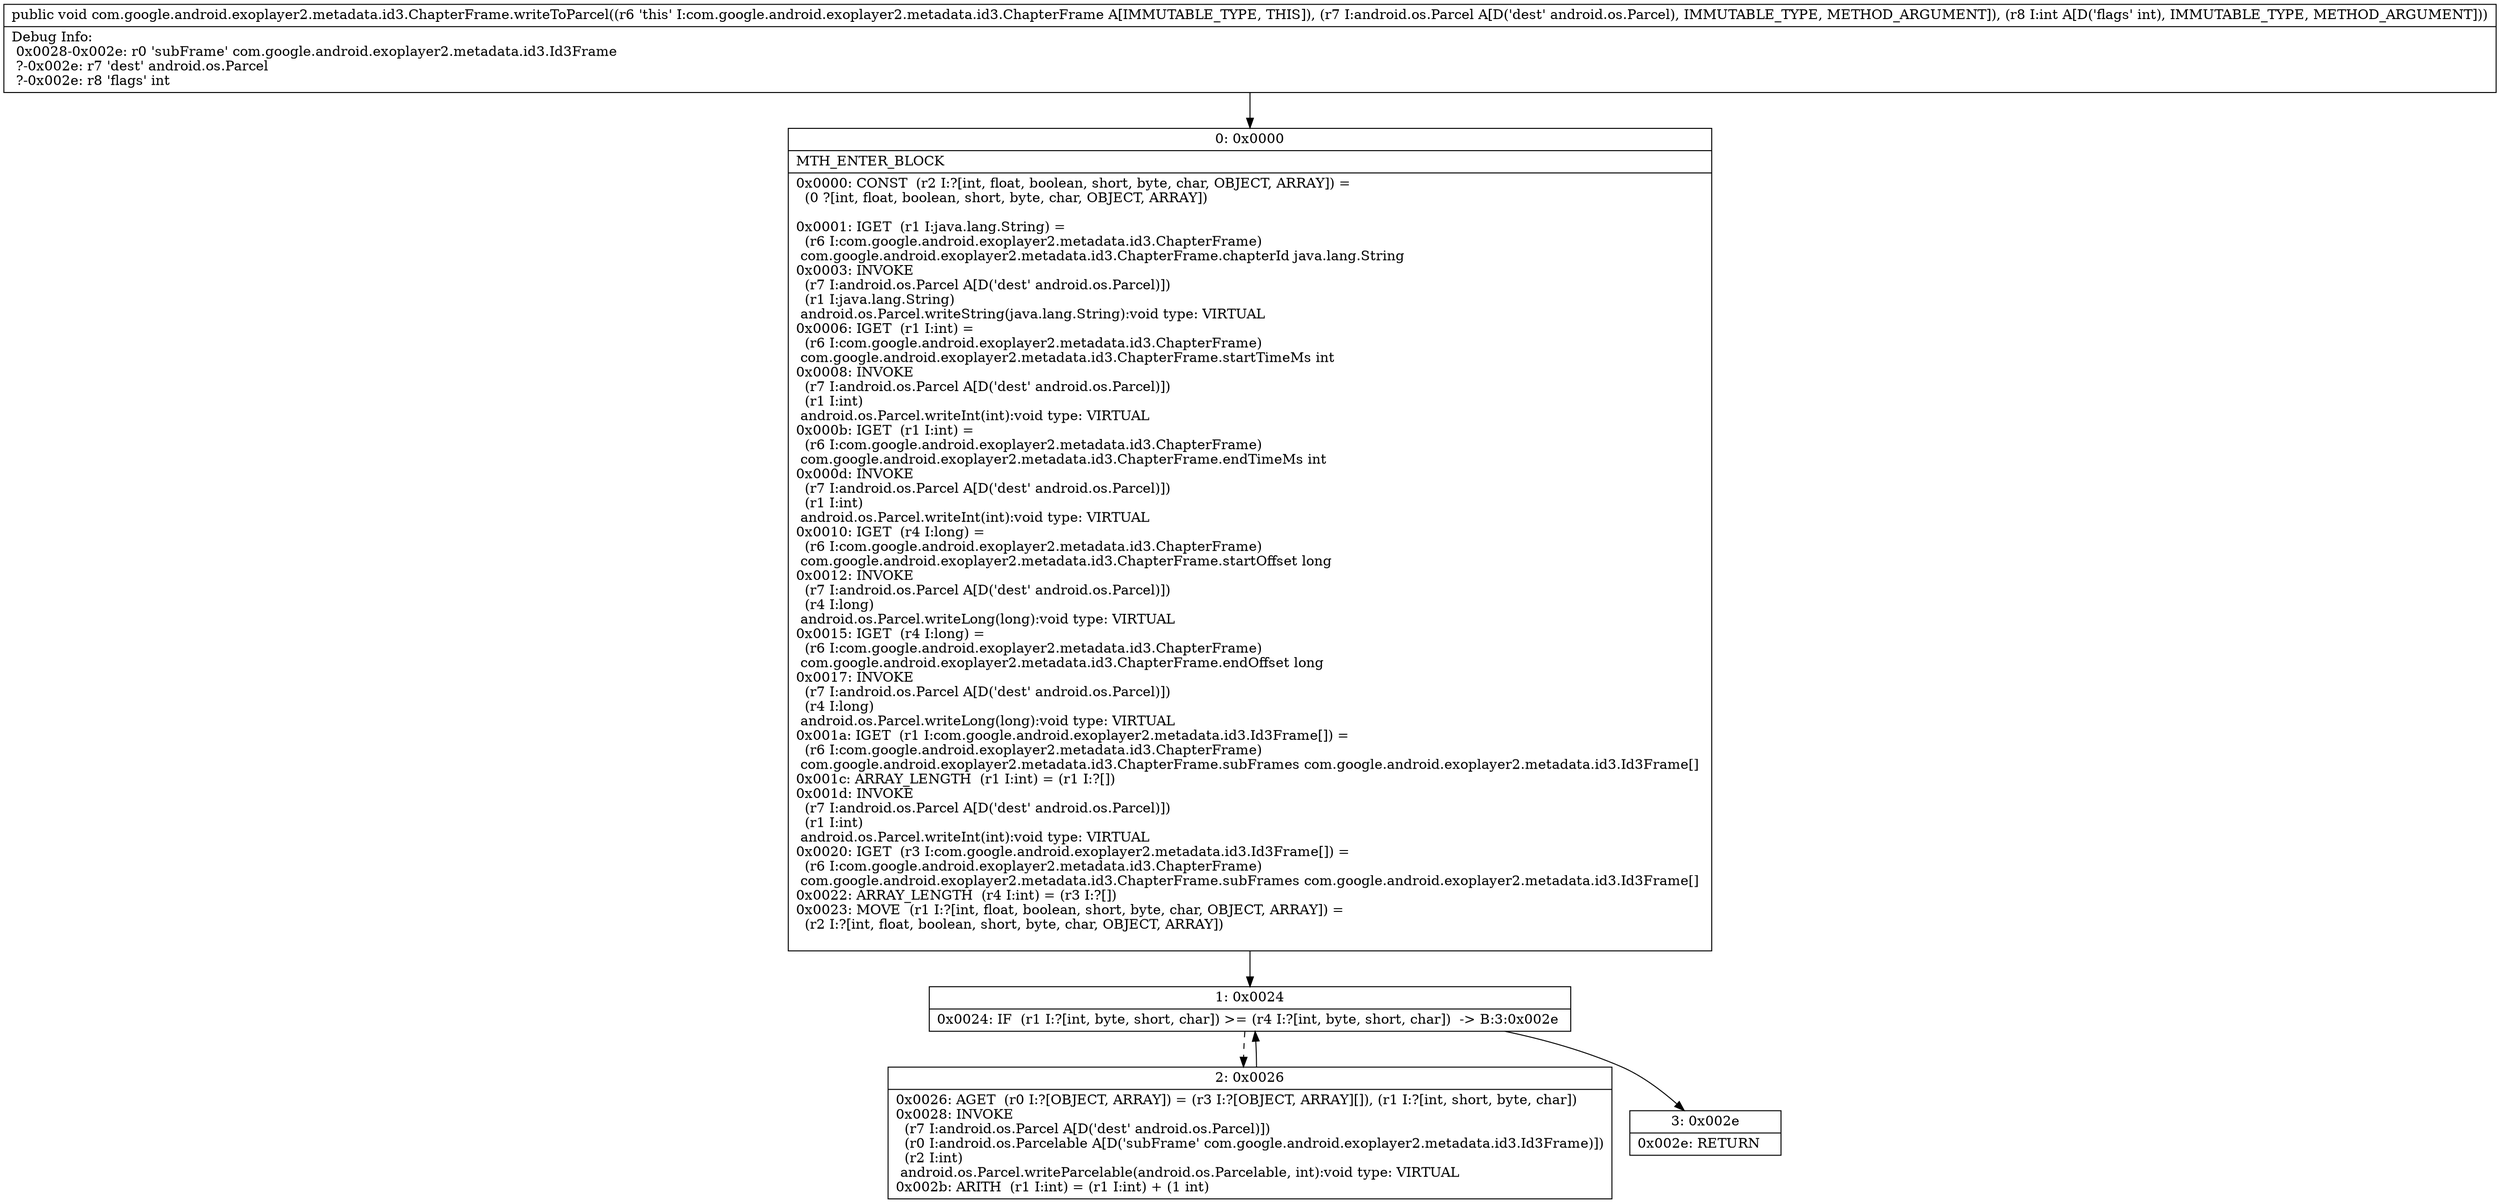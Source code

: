 digraph "CFG forcom.google.android.exoplayer2.metadata.id3.ChapterFrame.writeToParcel(Landroid\/os\/Parcel;I)V" {
Node_0 [shape=record,label="{0\:\ 0x0000|MTH_ENTER_BLOCK\l|0x0000: CONST  (r2 I:?[int, float, boolean, short, byte, char, OBJECT, ARRAY]) = \l  (0 ?[int, float, boolean, short, byte, char, OBJECT, ARRAY])\l \l0x0001: IGET  (r1 I:java.lang.String) = \l  (r6 I:com.google.android.exoplayer2.metadata.id3.ChapterFrame)\l com.google.android.exoplayer2.metadata.id3.ChapterFrame.chapterId java.lang.String \l0x0003: INVOKE  \l  (r7 I:android.os.Parcel A[D('dest' android.os.Parcel)])\l  (r1 I:java.lang.String)\l android.os.Parcel.writeString(java.lang.String):void type: VIRTUAL \l0x0006: IGET  (r1 I:int) = \l  (r6 I:com.google.android.exoplayer2.metadata.id3.ChapterFrame)\l com.google.android.exoplayer2.metadata.id3.ChapterFrame.startTimeMs int \l0x0008: INVOKE  \l  (r7 I:android.os.Parcel A[D('dest' android.os.Parcel)])\l  (r1 I:int)\l android.os.Parcel.writeInt(int):void type: VIRTUAL \l0x000b: IGET  (r1 I:int) = \l  (r6 I:com.google.android.exoplayer2.metadata.id3.ChapterFrame)\l com.google.android.exoplayer2.metadata.id3.ChapterFrame.endTimeMs int \l0x000d: INVOKE  \l  (r7 I:android.os.Parcel A[D('dest' android.os.Parcel)])\l  (r1 I:int)\l android.os.Parcel.writeInt(int):void type: VIRTUAL \l0x0010: IGET  (r4 I:long) = \l  (r6 I:com.google.android.exoplayer2.metadata.id3.ChapterFrame)\l com.google.android.exoplayer2.metadata.id3.ChapterFrame.startOffset long \l0x0012: INVOKE  \l  (r7 I:android.os.Parcel A[D('dest' android.os.Parcel)])\l  (r4 I:long)\l android.os.Parcel.writeLong(long):void type: VIRTUAL \l0x0015: IGET  (r4 I:long) = \l  (r6 I:com.google.android.exoplayer2.metadata.id3.ChapterFrame)\l com.google.android.exoplayer2.metadata.id3.ChapterFrame.endOffset long \l0x0017: INVOKE  \l  (r7 I:android.os.Parcel A[D('dest' android.os.Parcel)])\l  (r4 I:long)\l android.os.Parcel.writeLong(long):void type: VIRTUAL \l0x001a: IGET  (r1 I:com.google.android.exoplayer2.metadata.id3.Id3Frame[]) = \l  (r6 I:com.google.android.exoplayer2.metadata.id3.ChapterFrame)\l com.google.android.exoplayer2.metadata.id3.ChapterFrame.subFrames com.google.android.exoplayer2.metadata.id3.Id3Frame[] \l0x001c: ARRAY_LENGTH  (r1 I:int) = (r1 I:?[]) \l0x001d: INVOKE  \l  (r7 I:android.os.Parcel A[D('dest' android.os.Parcel)])\l  (r1 I:int)\l android.os.Parcel.writeInt(int):void type: VIRTUAL \l0x0020: IGET  (r3 I:com.google.android.exoplayer2.metadata.id3.Id3Frame[]) = \l  (r6 I:com.google.android.exoplayer2.metadata.id3.ChapterFrame)\l com.google.android.exoplayer2.metadata.id3.ChapterFrame.subFrames com.google.android.exoplayer2.metadata.id3.Id3Frame[] \l0x0022: ARRAY_LENGTH  (r4 I:int) = (r3 I:?[]) \l0x0023: MOVE  (r1 I:?[int, float, boolean, short, byte, char, OBJECT, ARRAY]) = \l  (r2 I:?[int, float, boolean, short, byte, char, OBJECT, ARRAY])\l \l}"];
Node_1 [shape=record,label="{1\:\ 0x0024|0x0024: IF  (r1 I:?[int, byte, short, char]) \>= (r4 I:?[int, byte, short, char])  \-\> B:3:0x002e \l}"];
Node_2 [shape=record,label="{2\:\ 0x0026|0x0026: AGET  (r0 I:?[OBJECT, ARRAY]) = (r3 I:?[OBJECT, ARRAY][]), (r1 I:?[int, short, byte, char]) \l0x0028: INVOKE  \l  (r7 I:android.os.Parcel A[D('dest' android.os.Parcel)])\l  (r0 I:android.os.Parcelable A[D('subFrame' com.google.android.exoplayer2.metadata.id3.Id3Frame)])\l  (r2 I:int)\l android.os.Parcel.writeParcelable(android.os.Parcelable, int):void type: VIRTUAL \l0x002b: ARITH  (r1 I:int) = (r1 I:int) + (1 int) \l}"];
Node_3 [shape=record,label="{3\:\ 0x002e|0x002e: RETURN   \l}"];
MethodNode[shape=record,label="{public void com.google.android.exoplayer2.metadata.id3.ChapterFrame.writeToParcel((r6 'this' I:com.google.android.exoplayer2.metadata.id3.ChapterFrame A[IMMUTABLE_TYPE, THIS]), (r7 I:android.os.Parcel A[D('dest' android.os.Parcel), IMMUTABLE_TYPE, METHOD_ARGUMENT]), (r8 I:int A[D('flags' int), IMMUTABLE_TYPE, METHOD_ARGUMENT]))  | Debug Info:\l  0x0028\-0x002e: r0 'subFrame' com.google.android.exoplayer2.metadata.id3.Id3Frame\l  ?\-0x002e: r7 'dest' android.os.Parcel\l  ?\-0x002e: r8 'flags' int\l}"];
MethodNode -> Node_0;
Node_0 -> Node_1;
Node_1 -> Node_2[style=dashed];
Node_1 -> Node_3;
Node_2 -> Node_1;
}

